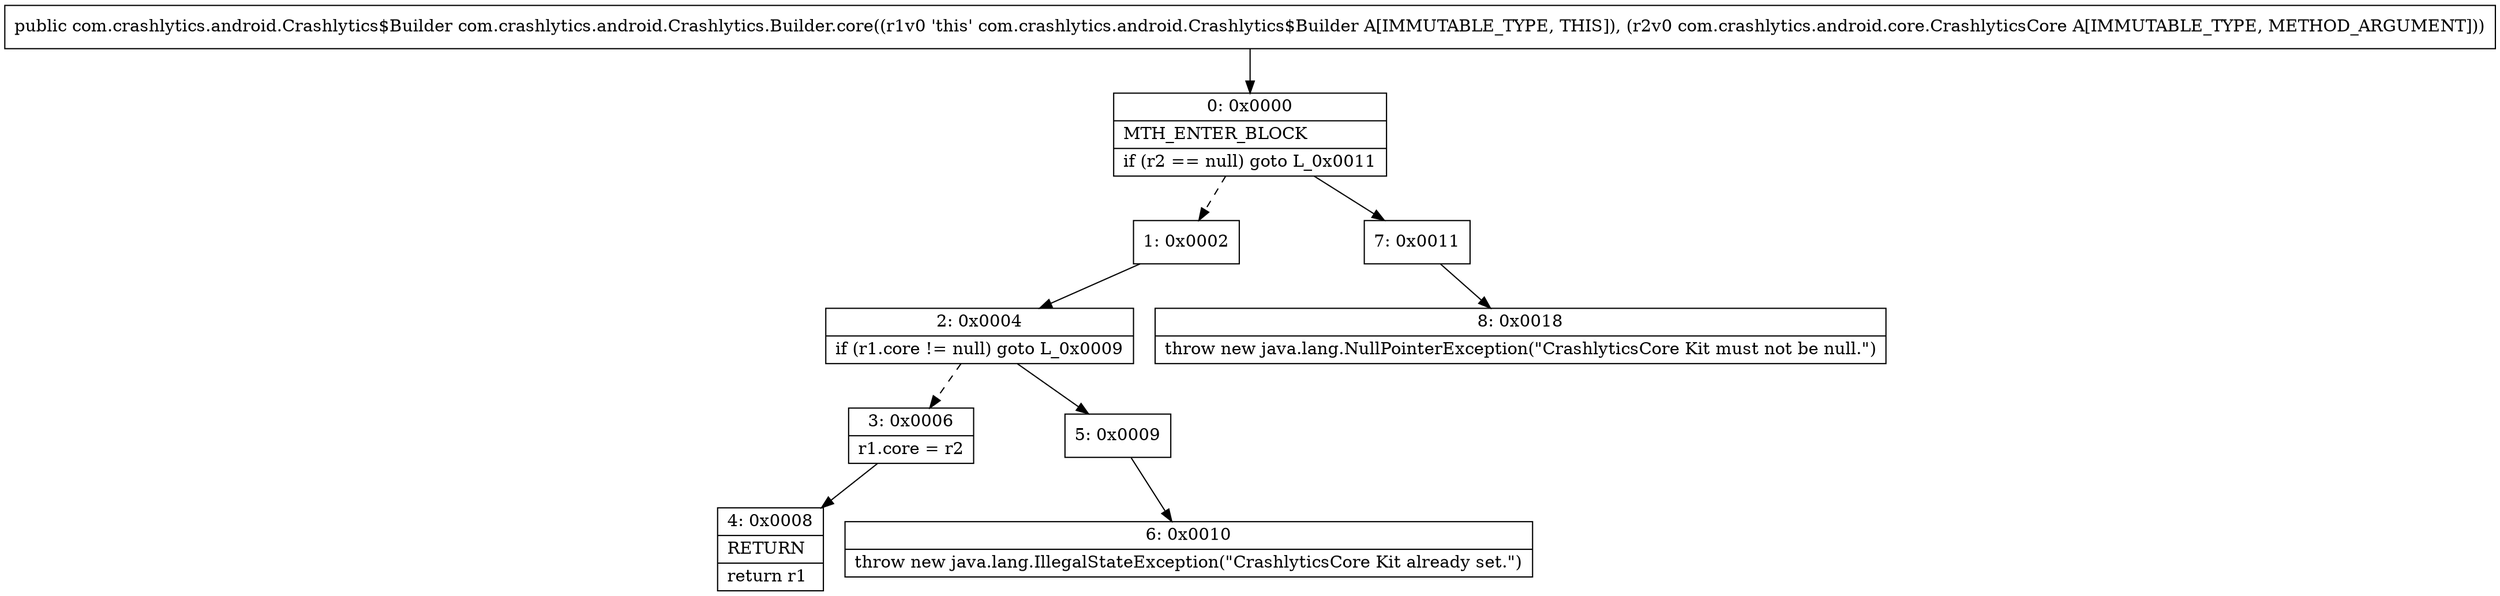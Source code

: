 digraph "CFG forcom.crashlytics.android.Crashlytics.Builder.core(Lcom\/crashlytics\/android\/core\/CrashlyticsCore;)Lcom\/crashlytics\/android\/Crashlytics$Builder;" {
Node_0 [shape=record,label="{0\:\ 0x0000|MTH_ENTER_BLOCK\l|if (r2 == null) goto L_0x0011\l}"];
Node_1 [shape=record,label="{1\:\ 0x0002}"];
Node_2 [shape=record,label="{2\:\ 0x0004|if (r1.core != null) goto L_0x0009\l}"];
Node_3 [shape=record,label="{3\:\ 0x0006|r1.core = r2\l}"];
Node_4 [shape=record,label="{4\:\ 0x0008|RETURN\l|return r1\l}"];
Node_5 [shape=record,label="{5\:\ 0x0009}"];
Node_6 [shape=record,label="{6\:\ 0x0010|throw new java.lang.IllegalStateException(\"CrashlyticsCore Kit already set.\")\l}"];
Node_7 [shape=record,label="{7\:\ 0x0011}"];
Node_8 [shape=record,label="{8\:\ 0x0018|throw new java.lang.NullPointerException(\"CrashlyticsCore Kit must not be null.\")\l}"];
MethodNode[shape=record,label="{public com.crashlytics.android.Crashlytics$Builder com.crashlytics.android.Crashlytics.Builder.core((r1v0 'this' com.crashlytics.android.Crashlytics$Builder A[IMMUTABLE_TYPE, THIS]), (r2v0 com.crashlytics.android.core.CrashlyticsCore A[IMMUTABLE_TYPE, METHOD_ARGUMENT])) }"];
MethodNode -> Node_0;
Node_0 -> Node_1[style=dashed];
Node_0 -> Node_7;
Node_1 -> Node_2;
Node_2 -> Node_3[style=dashed];
Node_2 -> Node_5;
Node_3 -> Node_4;
Node_5 -> Node_6;
Node_7 -> Node_8;
}

